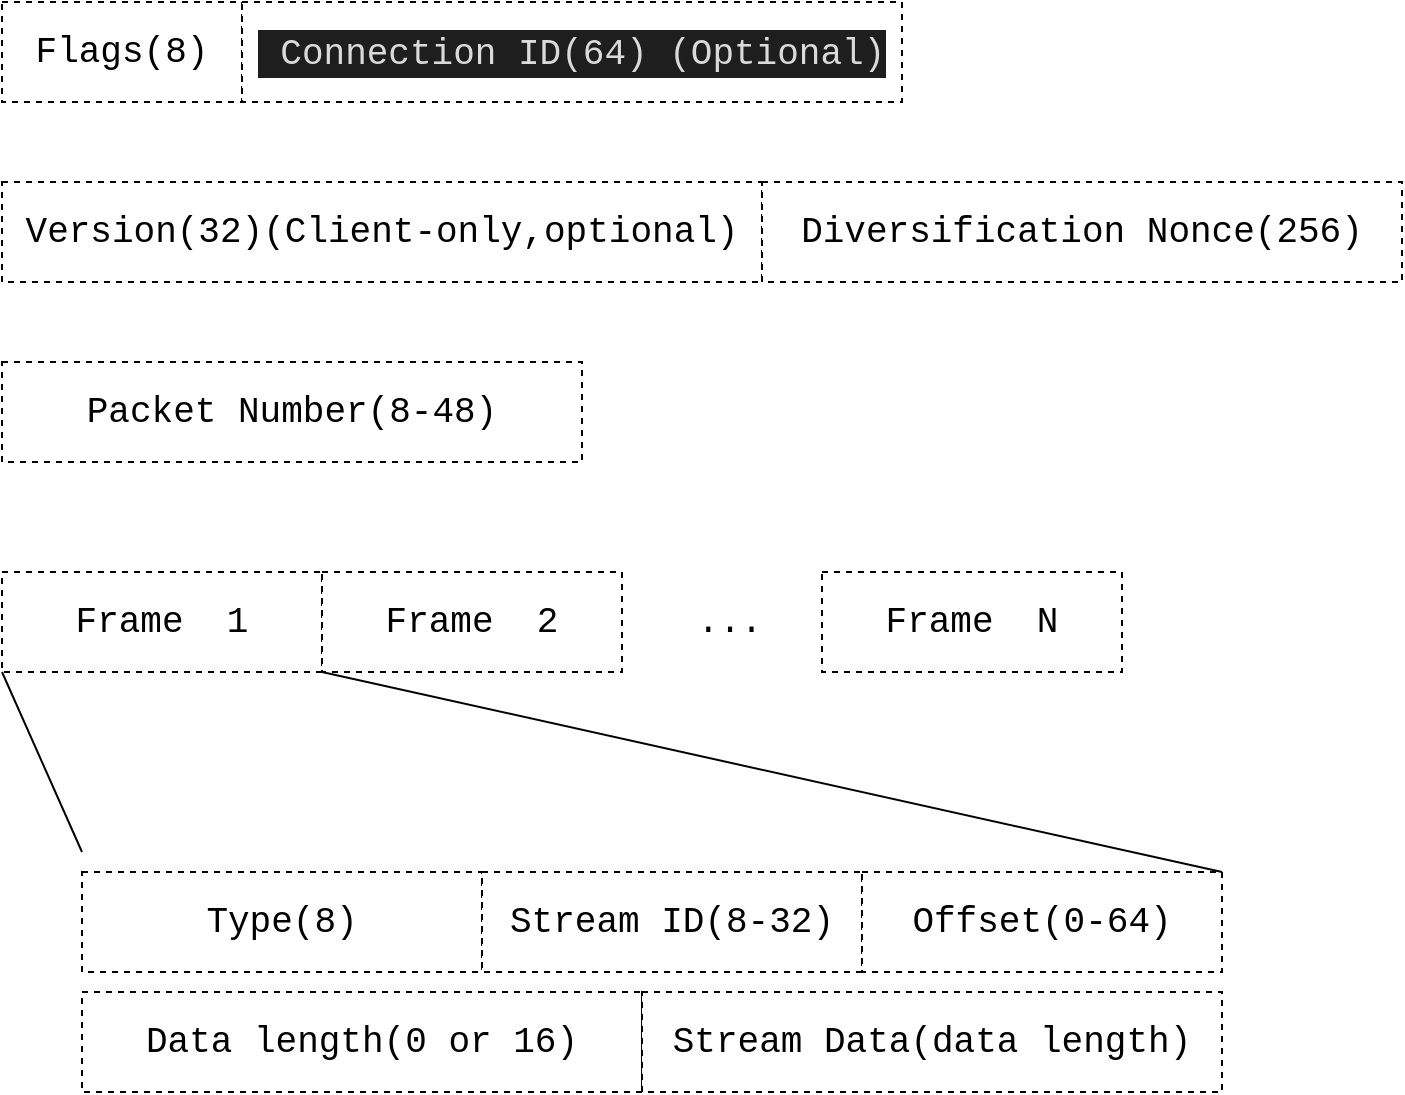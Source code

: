 <mxfile>
    <diagram id="gfA3PAtR81gJDSnPM_Ev" name="第 1 页">
        <mxGraphModel dx="1053" dy="1602" grid="1" gridSize="10" guides="1" tooltips="1" connect="1" arrows="1" fold="1" page="1" pageScale="1" pageWidth="827" pageHeight="1169" math="0" shadow="0">
            <root>
                <mxCell id="0"/>
                <mxCell id="1" parent="0"/>
                <mxCell id="2" value="&lt;font style=&quot;font-size: 18px;&quot;&gt;Flags(8)&lt;/font&gt;" style="rounded=0;whiteSpace=wrap;html=1;dashed=1;fontFamily=Courier New;" vertex="1" parent="1">
                    <mxGeometry x="20" y="355" width="120" height="50" as="geometry"/>
                </mxCell>
                <mxCell id="3" value="&lt;div style=&quot;color: rgb(218, 218, 218); background-color: rgb(30, 30, 30); font-size: 18px; line-height: 24px;&quot;&gt;&amp;nbsp;Connection ID(64) (Optional)&lt;/div&gt;" style="rounded=0;whiteSpace=wrap;html=1;dashed=1;fontFamily=Courier New;" vertex="1" parent="1">
                    <mxGeometry x="140" y="355" width="330" height="50" as="geometry"/>
                </mxCell>
                <mxCell id="4" value="&lt;font style=&quot;font-size: 18px;&quot;&gt;Version(32)(Client-only,optional)&lt;/font&gt;" style="rounded=0;whiteSpace=wrap;html=1;dashed=1;fontFamily=Courier New;" vertex="1" parent="1">
                    <mxGeometry x="20" y="445" width="380" height="50" as="geometry"/>
                </mxCell>
                <mxCell id="5" value="&lt;font style=&quot;font-size: 18px;&quot;&gt;Diversification Nonce(256)&lt;/font&gt;" style="rounded=0;whiteSpace=wrap;html=1;dashed=1;fontFamily=Courier New;" vertex="1" parent="1">
                    <mxGeometry x="400" y="445" width="320" height="50" as="geometry"/>
                </mxCell>
                <mxCell id="6" value="&lt;font style=&quot;font-size: 18px;&quot;&gt;Packet Number(8-48)&lt;/font&gt;" style="rounded=0;whiteSpace=wrap;html=1;dashed=1;fontFamily=Courier New;" vertex="1" parent="1">
                    <mxGeometry x="20" y="535" width="290" height="50" as="geometry"/>
                </mxCell>
                <mxCell id="7" value="&lt;font style=&quot;font-size: 18px;&quot;&gt;Frame&amp;nbsp; 1&lt;/font&gt;" style="rounded=0;whiteSpace=wrap;html=1;dashed=1;fontFamily=Courier New;" vertex="1" parent="1">
                    <mxGeometry x="20" y="640" width="160" height="50" as="geometry"/>
                </mxCell>
                <mxCell id="9" value="&lt;font style=&quot;font-size: 18px;&quot;&gt;Frame&amp;nbsp; 2&lt;/font&gt;" style="rounded=0;whiteSpace=wrap;html=1;dashed=1;fontFamily=Courier New;" vertex="1" parent="1">
                    <mxGeometry x="180" y="640" width="150" height="50" as="geometry"/>
                </mxCell>
                <mxCell id="10" value="&lt;font style=&quot;font-size: 18px;&quot;&gt;Frame&amp;nbsp; N&lt;/font&gt;" style="rounded=0;whiteSpace=wrap;html=1;dashed=1;fontFamily=Courier New;" vertex="1" parent="1">
                    <mxGeometry x="430" y="640" width="150" height="50" as="geometry"/>
                </mxCell>
                <mxCell id="11" value="..." style="text;html=1;strokeColor=none;fillColor=none;align=center;verticalAlign=middle;whiteSpace=wrap;rounded=0;dashed=1;fontFamily=Courier New;fontSize=18;" vertex="1" parent="1">
                    <mxGeometry x="354" y="650" width="60" height="30" as="geometry"/>
                </mxCell>
                <mxCell id="12" value="&lt;font style=&quot;font-size: 18px;&quot;&gt;Type(8)&lt;/font&gt;" style="rounded=0;whiteSpace=wrap;html=1;dashed=1;fontFamily=Courier New;" vertex="1" parent="1">
                    <mxGeometry x="60" y="790" width="200" height="50" as="geometry"/>
                </mxCell>
                <mxCell id="13" value="&lt;font style=&quot;font-size: 18px;&quot;&gt;Stream ID(8-32)&lt;/font&gt;" style="rounded=0;whiteSpace=wrap;html=1;dashed=1;fontFamily=Courier New;" vertex="1" parent="1">
                    <mxGeometry x="260" y="790" width="190" height="50" as="geometry"/>
                </mxCell>
                <mxCell id="14" value="&lt;font style=&quot;font-size: 18px;&quot;&gt;Offset(0-64)&lt;/font&gt;" style="rounded=0;whiteSpace=wrap;html=1;dashed=1;fontFamily=Courier New;" vertex="1" parent="1">
                    <mxGeometry x="450" y="790" width="180" height="50" as="geometry"/>
                </mxCell>
                <mxCell id="15" value="&lt;font style=&quot;font-size: 18px;&quot;&gt;Data length(0 or 16)&lt;/font&gt;" style="rounded=0;whiteSpace=wrap;html=1;dashed=1;fontFamily=Courier New;" vertex="1" parent="1">
                    <mxGeometry x="60" y="850" width="280" height="50" as="geometry"/>
                </mxCell>
                <mxCell id="16" value="&lt;font style=&quot;font-size: 18px;&quot;&gt;Stream Data(data length)&lt;/font&gt;" style="rounded=0;whiteSpace=wrap;html=1;dashed=1;fontFamily=Courier New;" vertex="1" parent="1">
                    <mxGeometry x="340" y="850" width="290" height="50" as="geometry"/>
                </mxCell>
                <mxCell id="18" value="" style="endArrow=none;html=1;fontFamily=Courier New;fontSize=18;entryX=0;entryY=1;entryDx=0;entryDy=0;" edge="1" parent="1" target="7">
                    <mxGeometry width="50" height="50" relative="1" as="geometry">
                        <mxPoint x="60" y="780" as="sourcePoint"/>
                        <mxPoint x="410" y="700" as="targetPoint"/>
                    </mxGeometry>
                </mxCell>
                <mxCell id="19" value="" style="endArrow=none;html=1;fontFamily=Courier New;fontSize=18;entryX=0;entryY=1;entryDx=0;entryDy=0;exitX=1;exitY=0;exitDx=0;exitDy=0;" edge="1" parent="1" source="14" target="9">
                    <mxGeometry width="50" height="50" relative="1" as="geometry">
                        <mxPoint x="360" y="750" as="sourcePoint"/>
                        <mxPoint x="410" y="700" as="targetPoint"/>
                    </mxGeometry>
                </mxCell>
            </root>
        </mxGraphModel>
    </diagram>
</mxfile>